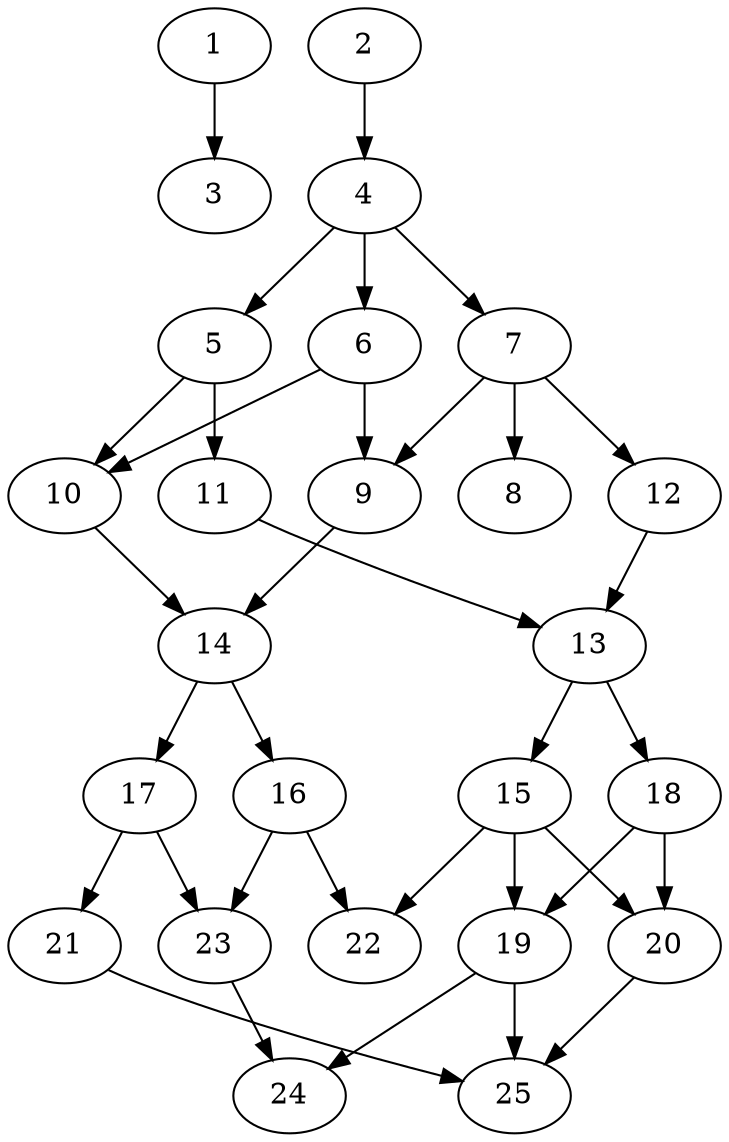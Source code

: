 // DAG automatically generated by daggen at Thu Oct  3 14:00:39 2019
// ./daggen --dot -n 25 --ccr 0.5 --fat 0.5 --regular 0.5 --density 0.5 --mindata 5242880 --maxdata 52428800 
digraph G {
  1 [size="19142656", alpha="0.05", expect_size="9571328"] 
  1 -> 3 [size ="9571328"]
  2 [size="104695808", alpha="0.19", expect_size="52347904"] 
  2 -> 4 [size ="52347904"]
  3 [size="53825536", alpha="0.03", expect_size="26912768"] 
  4 [size="69115904", alpha="0.05", expect_size="34557952"] 
  4 -> 5 [size ="34557952"]
  4 -> 6 [size ="34557952"]
  4 -> 7 [size ="34557952"]
  5 [size="37509120", alpha="0.10", expect_size="18754560"] 
  5 -> 10 [size ="18754560"]
  5 -> 11 [size ="18754560"]
  6 [size="40435712", alpha="0.00", expect_size="20217856"] 
  6 -> 9 [size ="20217856"]
  6 -> 10 [size ="20217856"]
  7 [size="13715456", alpha="0.18", expect_size="6857728"] 
  7 -> 8 [size ="6857728"]
  7 -> 9 [size ="6857728"]
  7 -> 12 [size ="6857728"]
  8 [size="10934272", alpha="0.20", expect_size="5467136"] 
  9 [size="13967360", alpha="0.18", expect_size="6983680"] 
  9 -> 14 [size ="6983680"]
  10 [size="27947008", alpha="0.18", expect_size="13973504"] 
  10 -> 14 [size ="13973504"]
  11 [size="61202432", alpha="0.07", expect_size="30601216"] 
  11 -> 13 [size ="30601216"]
  12 [size="83550208", alpha="0.02", expect_size="41775104"] 
  12 -> 13 [size ="41775104"]
  13 [size="79353856", alpha="0.13", expect_size="39676928"] 
  13 -> 15 [size ="39676928"]
  13 -> 18 [size ="39676928"]
  14 [size="92432384", alpha="0.18", expect_size="46216192"] 
  14 -> 16 [size ="46216192"]
  14 -> 17 [size ="46216192"]
  15 [size="22005760", alpha="0.08", expect_size="11002880"] 
  15 -> 19 [size ="11002880"]
  15 -> 20 [size ="11002880"]
  15 -> 22 [size ="11002880"]
  16 [size="70651904", alpha="0.13", expect_size="35325952"] 
  16 -> 22 [size ="35325952"]
  16 -> 23 [size ="35325952"]
  17 [size="71034880", alpha="0.02", expect_size="35517440"] 
  17 -> 21 [size ="35517440"]
  17 -> 23 [size ="35517440"]
  18 [size="60618752", alpha="0.20", expect_size="30309376"] 
  18 -> 19 [size ="30309376"]
  18 -> 20 [size ="30309376"]
  19 [size="59328512", alpha="0.03", expect_size="29664256"] 
  19 -> 24 [size ="29664256"]
  19 -> 25 [size ="29664256"]
  20 [size="49686528", alpha="0.19", expect_size="24843264"] 
  20 -> 25 [size ="24843264"]
  21 [size="38809600", alpha="0.17", expect_size="19404800"] 
  21 -> 25 [size ="19404800"]
  22 [size="73089024", alpha="0.15", expect_size="36544512"] 
  23 [size="82554880", alpha="0.02", expect_size="41277440"] 
  23 -> 24 [size ="41277440"]
  24 [size="48297984", alpha="0.01", expect_size="24148992"] 
  25 [size="40597504", alpha="0.06", expect_size="20298752"] 
}
